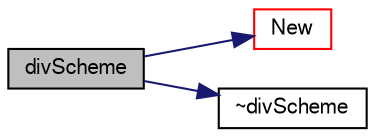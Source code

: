digraph "divScheme"
{
  bgcolor="transparent";
  edge [fontname="FreeSans",fontsize="10",labelfontname="FreeSans",labelfontsize="10"];
  node [fontname="FreeSans",fontsize="10",shape=record];
  rankdir="LR";
  Node4 [label="divScheme",height=0.2,width=0.4,color="black", fillcolor="grey75", style="filled", fontcolor="black"];
  Node4 -> Node5 [color="midnightblue",fontsize="10",style="solid",fontname="FreeSans"];
  Node5 [label="New",height=0.2,width=0.4,color="red",URL="$a22506.html#ad9e49ab1c22879be2f0d38c93b75b299",tooltip="Return a pointer to a new divScheme created on freestore. "];
  Node4 -> Node53 [color="midnightblue",fontsize="10",style="solid",fontname="FreeSans"];
  Node53 [label="~divScheme",height=0.2,width=0.4,color="black",URL="$a22506.html#ad3eced80a2733bd177b6cb112b81a7e6",tooltip="Destructor. "];
}
